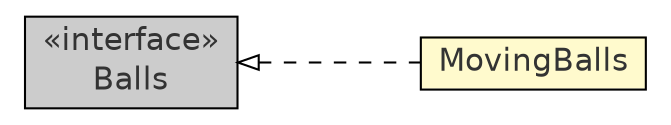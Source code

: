 #!/usr/local/bin/dot
#
# Class diagram 
# Generated by UmlGraph version 4.8 (http://www.spinellis.gr/sw/umlgraph)
#

digraph G {
	edge [fontname="Helvetica",fontsize=10,labelfontname="Helvetica",labelfontsize=10];
	node [fontname="Helvetica",fontsize=10,shape=plaintext];
	rankdir=LR;
	ranksep=1;
	// com.xuggle.mediatool.demos.Balls
	c18306 [label=<<table border="0" cellborder="1" cellspacing="0" cellpadding="2" port="p" bgcolor="grey80" href="./Balls.html">
		<tr><td><table border="0" cellspacing="0" cellpadding="1">
			<tr><td> &laquo;interface&raquo; </td></tr>
			<tr><td> Balls </td></tr>
		</table></td></tr>
		</table>>, fontname="Helvetica", fontcolor="grey20", fontsize=15.0];
	// com.xuggle.mediatool.demos.MovingBalls
	c18308 [label=<<table border="0" cellborder="1" cellspacing="0" cellpadding="2" port="p" bgcolor="lemonChiffon" href="./MovingBalls.html">
		<tr><td><table border="0" cellspacing="0" cellpadding="1">
			<tr><td> MovingBalls </td></tr>
		</table></td></tr>
		</table>>, fontname="Helvetica", fontcolor="grey20", fontsize=15.0];
	//com.xuggle.mediatool.demos.MovingBalls implements com.xuggle.mediatool.demos.Balls
	c18306:p -> c18308:p [dir=back,arrowtail=empty,style=dashed];
}

